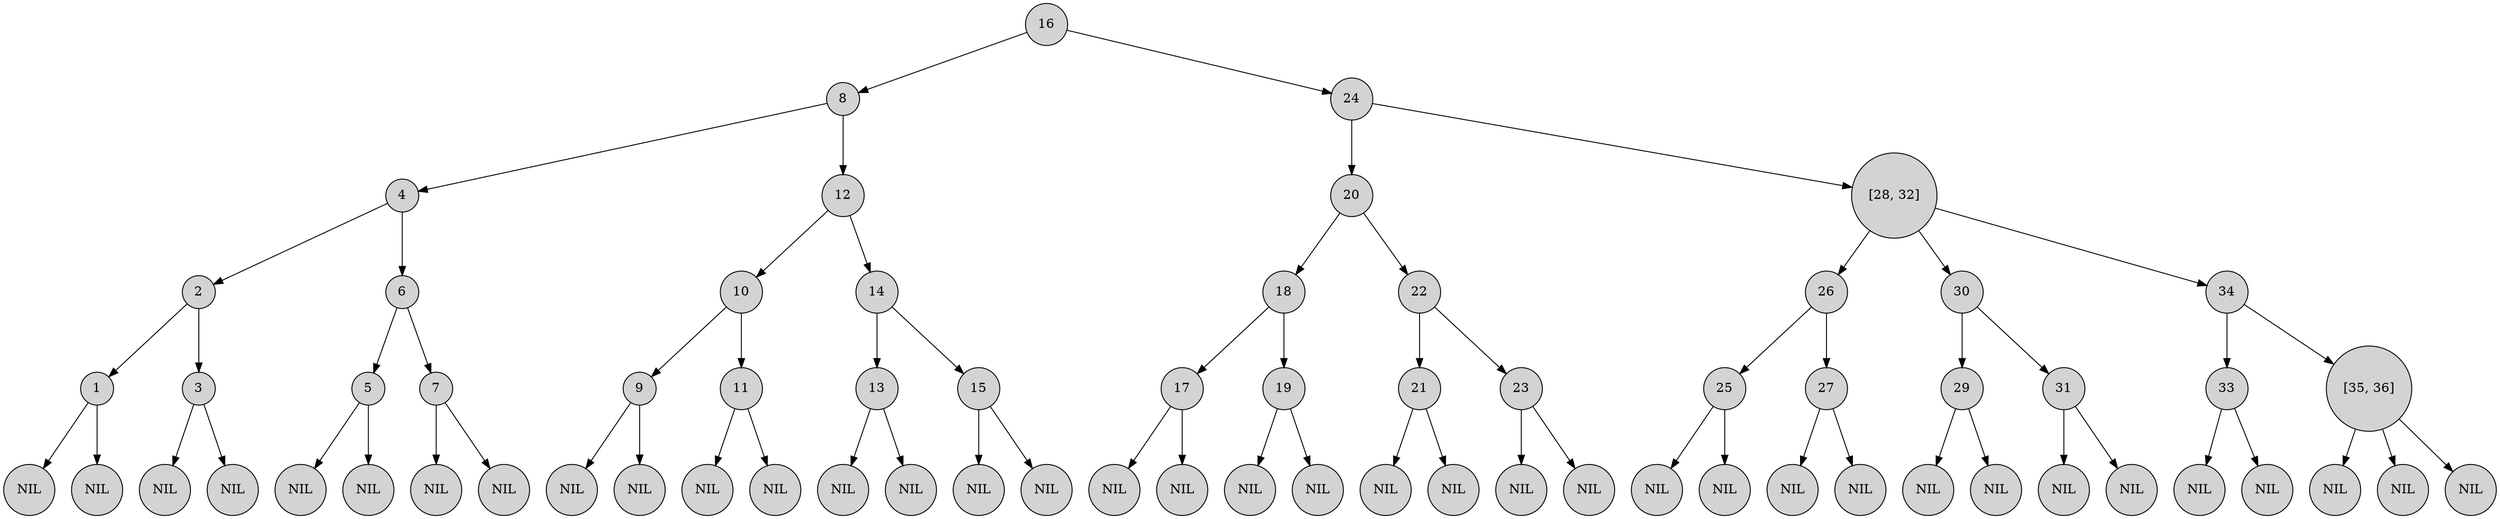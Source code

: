 
digraph {
rankdir=TB;
node [shape = circle; style = filled;];
5->6;
5->7;
4->5;
8->9;
8->10;
4->8;
3->4;
12->13;
12->14;
11->12;
15->16;
15->17;
11->15;
3->11;
2->3;
20->21;
20->22;
19->20;
23->24;
23->25;
19->23;
18->19;
27->28;
27->29;
26->27;
30->31;
30->32;
26->30;
18->26;
2->18;
1->2;
36->37;
36->38;
35->36;
39->40;
39->41;
35->39;
34->35;
43->44;
43->45;
42->43;
46->47;
46->48;
42->46;
34->42;
33->34;
51->52;
51->53;
50->51;
54->55;
54->56;
50->54;
49->50;
58->59;
58->60;
57->58;
61->62;
61->63;
57->61;
49->57;
65->66;
65->67;
64->65;
68->69;
68->70;
68->71;
64->68;
49->64;
33->49;
1->33;
1 [label="16";]
2 [label="8";]
3 [label="4";]
4 [label="2";]
5 [label="1";]
6 [label="NIL";]
7 [label="NIL";]
8 [label="3";]
9 [label="NIL";]
10 [label="NIL";]
11 [label="6";]
12 [label="5";]
13 [label="NIL";]
14 [label="NIL";]
15 [label="7";]
16 [label="NIL";]
17 [label="NIL";]
18 [label="12";]
19 [label="10";]
20 [label="9";]
21 [label="NIL";]
22 [label="NIL";]
23 [label="11";]
24 [label="NIL";]
25 [label="NIL";]
26 [label="14";]
27 [label="13";]
28 [label="NIL";]
29 [label="NIL";]
30 [label="15";]
31 [label="NIL";]
32 [label="NIL";]
33 [label="24";]
34 [label="20";]
35 [label="18";]
36 [label="17";]
37 [label="NIL";]
38 [label="NIL";]
39 [label="19";]
40 [label="NIL";]
41 [label="NIL";]
42 [label="22";]
43 [label="21";]
44 [label="NIL";]
45 [label="NIL";]
46 [label="23";]
47 [label="NIL";]
48 [label="NIL";]
49 [label="[28, 32]";]
50 [label="26";]
51 [label="25";]
52 [label="NIL";]
53 [label="NIL";]
54 [label="27";]
55 [label="NIL";]
56 [label="NIL";]
57 [label="30";]
58 [label="29";]
59 [label="NIL";]
60 [label="NIL";]
61 [label="31";]
62 [label="NIL";]
63 [label="NIL";]
64 [label="34";]
65 [label="33";]
66 [label="NIL";]
67 [label="NIL";]
68 [label="[35, 36]";]
69 [label="NIL";]
70 [label="NIL";]
71 [label="NIL";]
}

